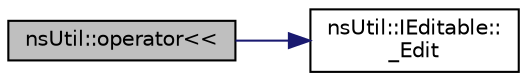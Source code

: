 digraph "nsUtil::operator&lt;&lt;"
{
 // LATEX_PDF_SIZE
  edge [fontname="Helvetica",fontsize="10",labelfontname="Helvetica",labelfontsize="10"];
  node [fontname="Helvetica",fontsize="10",shape=record];
  rankdir="LR";
  Node1 [label="nsUtil::operator\<\<",height=0.2,width=0.4,color="black", fillcolor="grey75", style="filled", fontcolor="black",tooltip=" "];
  Node1 -> Node2 [color="midnightblue",fontsize="10",style="solid",fontname="Helvetica"];
  Node2 [label="nsUtil::IEditable::\l_Edit",height=0.2,width=0.4,color="black", fillcolor="white", style="filled",URL="$classns_util_1_1_i_editable.html#ab20bbe582b95383ed3f1453109035853",tooltip="Fonction appelée pour injecter l'objet courant dans un flux."];
}
